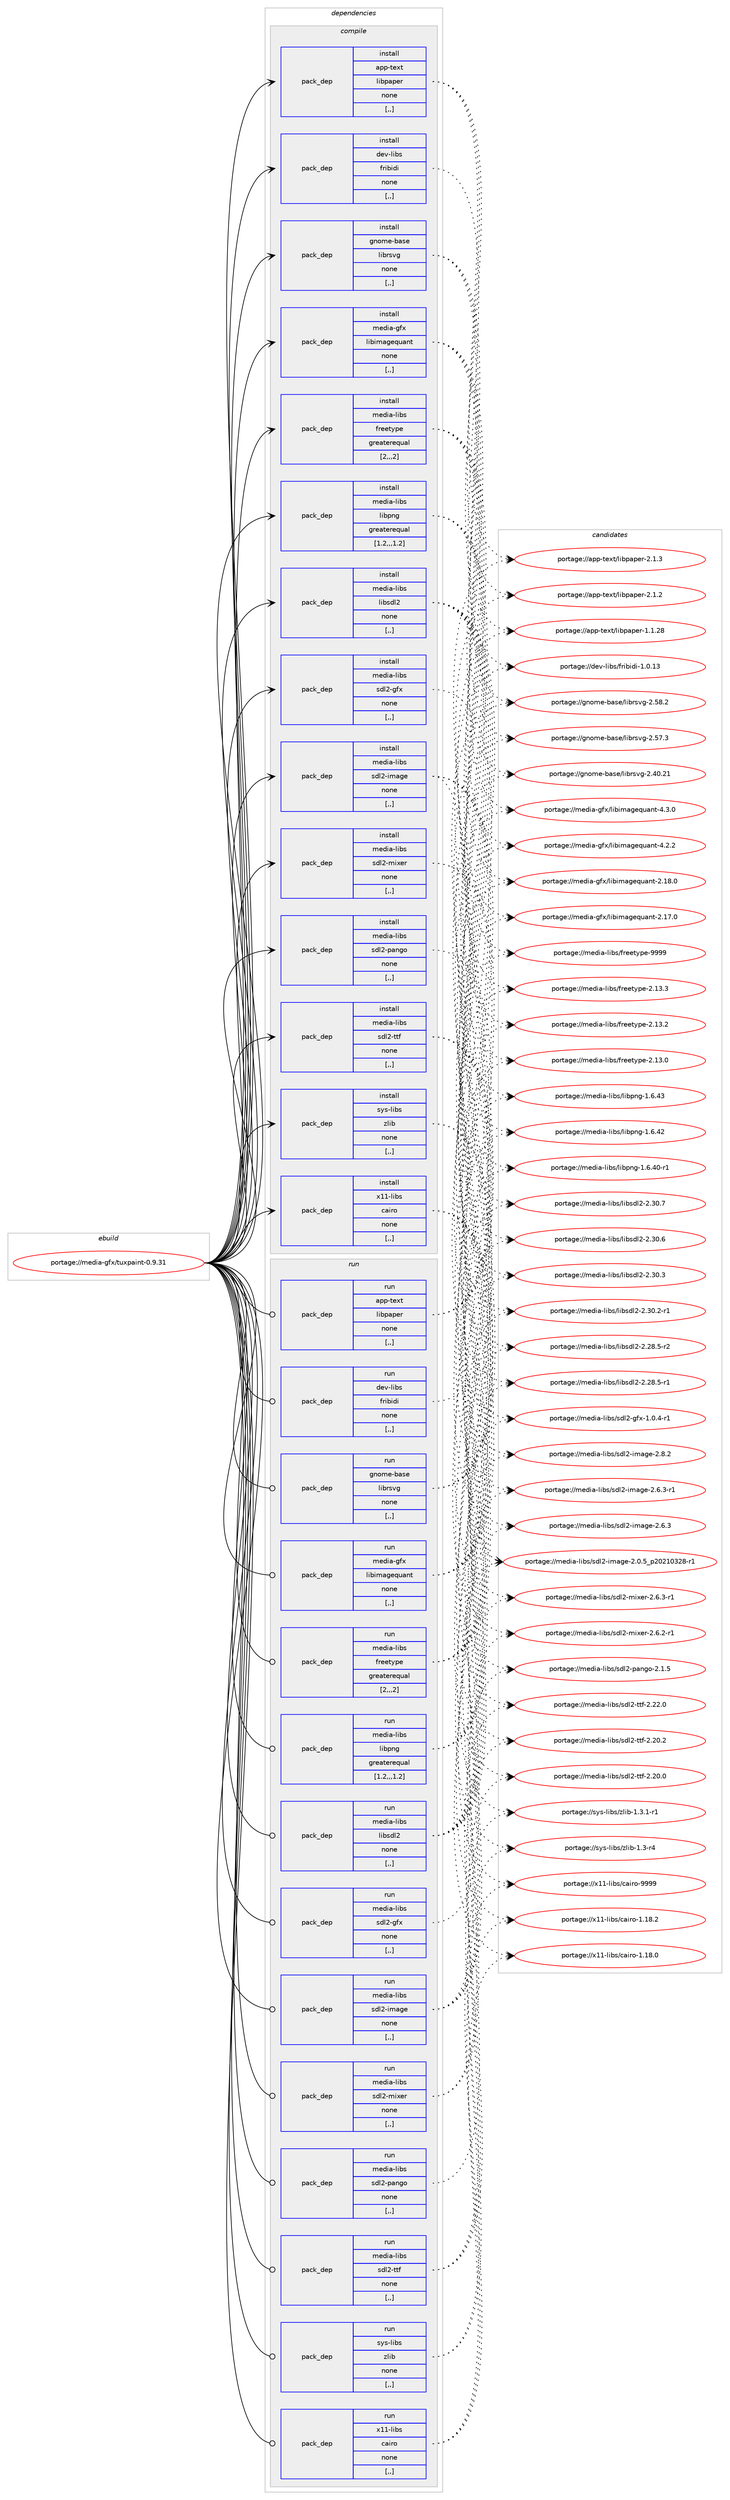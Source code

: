 digraph prolog {

# *************
# Graph options
# *************

newrank=true;
concentrate=true;
compound=true;
graph [rankdir=LR,fontname=Helvetica,fontsize=10,ranksep=1.5];#, ranksep=2.5, nodesep=0.2];
edge  [arrowhead=vee];
node  [fontname=Helvetica,fontsize=10];

# **********
# The ebuild
# **********

subgraph cluster_leftcol {
color=gray;
label=<<i>ebuild</i>>;
id [label="portage://media-gfx/tuxpaint-0.9.31", color=red, width=4, href="../media-gfx/tuxpaint-0.9.31.svg"];
}

# ****************
# The dependencies
# ****************

subgraph cluster_midcol {
color=gray;
label=<<i>dependencies</i>>;
subgraph cluster_compile {
fillcolor="#eeeeee";
style=filled;
label=<<i>compile</i>>;
subgraph pack590439 {
dependency803497 [label=<<TABLE BORDER="0" CELLBORDER="1" CELLSPACING="0" CELLPADDING="4" WIDTH="220"><TR><TD ROWSPAN="6" CELLPADDING="30">pack_dep</TD></TR><TR><TD WIDTH="110">install</TD></TR><TR><TD>app-text</TD></TR><TR><TD>libpaper</TD></TR><TR><TD>none</TD></TR><TR><TD>[,,]</TD></TR></TABLE>>, shape=none, color=blue];
}
id:e -> dependency803497:w [weight=20,style="solid",arrowhead="vee"];
subgraph pack590440 {
dependency803498 [label=<<TABLE BORDER="0" CELLBORDER="1" CELLSPACING="0" CELLPADDING="4" WIDTH="220"><TR><TD ROWSPAN="6" CELLPADDING="30">pack_dep</TD></TR><TR><TD WIDTH="110">install</TD></TR><TR><TD>dev-libs</TD></TR><TR><TD>fribidi</TD></TR><TR><TD>none</TD></TR><TR><TD>[,,]</TD></TR></TABLE>>, shape=none, color=blue];
}
id:e -> dependency803498:w [weight=20,style="solid",arrowhead="vee"];
subgraph pack590441 {
dependency803499 [label=<<TABLE BORDER="0" CELLBORDER="1" CELLSPACING="0" CELLPADDING="4" WIDTH="220"><TR><TD ROWSPAN="6" CELLPADDING="30">pack_dep</TD></TR><TR><TD WIDTH="110">install</TD></TR><TR><TD>gnome-base</TD></TR><TR><TD>librsvg</TD></TR><TR><TD>none</TD></TR><TR><TD>[,,]</TD></TR></TABLE>>, shape=none, color=blue];
}
id:e -> dependency803499:w [weight=20,style="solid",arrowhead="vee"];
subgraph pack590442 {
dependency803500 [label=<<TABLE BORDER="0" CELLBORDER="1" CELLSPACING="0" CELLPADDING="4" WIDTH="220"><TR><TD ROWSPAN="6" CELLPADDING="30">pack_dep</TD></TR><TR><TD WIDTH="110">install</TD></TR><TR><TD>media-gfx</TD></TR><TR><TD>libimagequant</TD></TR><TR><TD>none</TD></TR><TR><TD>[,,]</TD></TR></TABLE>>, shape=none, color=blue];
}
id:e -> dependency803500:w [weight=20,style="solid",arrowhead="vee"];
subgraph pack590443 {
dependency803501 [label=<<TABLE BORDER="0" CELLBORDER="1" CELLSPACING="0" CELLPADDING="4" WIDTH="220"><TR><TD ROWSPAN="6" CELLPADDING="30">pack_dep</TD></TR><TR><TD WIDTH="110">install</TD></TR><TR><TD>media-libs</TD></TR><TR><TD>freetype</TD></TR><TR><TD>greaterequal</TD></TR><TR><TD>[2,,,2]</TD></TR></TABLE>>, shape=none, color=blue];
}
id:e -> dependency803501:w [weight=20,style="solid",arrowhead="vee"];
subgraph pack590444 {
dependency803502 [label=<<TABLE BORDER="0" CELLBORDER="1" CELLSPACING="0" CELLPADDING="4" WIDTH="220"><TR><TD ROWSPAN="6" CELLPADDING="30">pack_dep</TD></TR><TR><TD WIDTH="110">install</TD></TR><TR><TD>media-libs</TD></TR><TR><TD>libpng</TD></TR><TR><TD>greaterequal</TD></TR><TR><TD>[1.2,,,1.2]</TD></TR></TABLE>>, shape=none, color=blue];
}
id:e -> dependency803502:w [weight=20,style="solid",arrowhead="vee"];
subgraph pack590445 {
dependency803503 [label=<<TABLE BORDER="0" CELLBORDER="1" CELLSPACING="0" CELLPADDING="4" WIDTH="220"><TR><TD ROWSPAN="6" CELLPADDING="30">pack_dep</TD></TR><TR><TD WIDTH="110">install</TD></TR><TR><TD>media-libs</TD></TR><TR><TD>libsdl2</TD></TR><TR><TD>none</TD></TR><TR><TD>[,,]</TD></TR></TABLE>>, shape=none, color=blue];
}
id:e -> dependency803503:w [weight=20,style="solid",arrowhead="vee"];
subgraph pack590446 {
dependency803504 [label=<<TABLE BORDER="0" CELLBORDER="1" CELLSPACING="0" CELLPADDING="4" WIDTH="220"><TR><TD ROWSPAN="6" CELLPADDING="30">pack_dep</TD></TR><TR><TD WIDTH="110">install</TD></TR><TR><TD>media-libs</TD></TR><TR><TD>sdl2-gfx</TD></TR><TR><TD>none</TD></TR><TR><TD>[,,]</TD></TR></TABLE>>, shape=none, color=blue];
}
id:e -> dependency803504:w [weight=20,style="solid",arrowhead="vee"];
subgraph pack590447 {
dependency803505 [label=<<TABLE BORDER="0" CELLBORDER="1" CELLSPACING="0" CELLPADDING="4" WIDTH="220"><TR><TD ROWSPAN="6" CELLPADDING="30">pack_dep</TD></TR><TR><TD WIDTH="110">install</TD></TR><TR><TD>media-libs</TD></TR><TR><TD>sdl2-image</TD></TR><TR><TD>none</TD></TR><TR><TD>[,,]</TD></TR></TABLE>>, shape=none, color=blue];
}
id:e -> dependency803505:w [weight=20,style="solid",arrowhead="vee"];
subgraph pack590448 {
dependency803506 [label=<<TABLE BORDER="0" CELLBORDER="1" CELLSPACING="0" CELLPADDING="4" WIDTH="220"><TR><TD ROWSPAN="6" CELLPADDING="30">pack_dep</TD></TR><TR><TD WIDTH="110">install</TD></TR><TR><TD>media-libs</TD></TR><TR><TD>sdl2-mixer</TD></TR><TR><TD>none</TD></TR><TR><TD>[,,]</TD></TR></TABLE>>, shape=none, color=blue];
}
id:e -> dependency803506:w [weight=20,style="solid",arrowhead="vee"];
subgraph pack590449 {
dependency803507 [label=<<TABLE BORDER="0" CELLBORDER="1" CELLSPACING="0" CELLPADDING="4" WIDTH="220"><TR><TD ROWSPAN="6" CELLPADDING="30">pack_dep</TD></TR><TR><TD WIDTH="110">install</TD></TR><TR><TD>media-libs</TD></TR><TR><TD>sdl2-pango</TD></TR><TR><TD>none</TD></TR><TR><TD>[,,]</TD></TR></TABLE>>, shape=none, color=blue];
}
id:e -> dependency803507:w [weight=20,style="solid",arrowhead="vee"];
subgraph pack590450 {
dependency803508 [label=<<TABLE BORDER="0" CELLBORDER="1" CELLSPACING="0" CELLPADDING="4" WIDTH="220"><TR><TD ROWSPAN="6" CELLPADDING="30">pack_dep</TD></TR><TR><TD WIDTH="110">install</TD></TR><TR><TD>media-libs</TD></TR><TR><TD>sdl2-ttf</TD></TR><TR><TD>none</TD></TR><TR><TD>[,,]</TD></TR></TABLE>>, shape=none, color=blue];
}
id:e -> dependency803508:w [weight=20,style="solid",arrowhead="vee"];
subgraph pack590451 {
dependency803509 [label=<<TABLE BORDER="0" CELLBORDER="1" CELLSPACING="0" CELLPADDING="4" WIDTH="220"><TR><TD ROWSPAN="6" CELLPADDING="30">pack_dep</TD></TR><TR><TD WIDTH="110">install</TD></TR><TR><TD>sys-libs</TD></TR><TR><TD>zlib</TD></TR><TR><TD>none</TD></TR><TR><TD>[,,]</TD></TR></TABLE>>, shape=none, color=blue];
}
id:e -> dependency803509:w [weight=20,style="solid",arrowhead="vee"];
subgraph pack590452 {
dependency803510 [label=<<TABLE BORDER="0" CELLBORDER="1" CELLSPACING="0" CELLPADDING="4" WIDTH="220"><TR><TD ROWSPAN="6" CELLPADDING="30">pack_dep</TD></TR><TR><TD WIDTH="110">install</TD></TR><TR><TD>x11-libs</TD></TR><TR><TD>cairo</TD></TR><TR><TD>none</TD></TR><TR><TD>[,,]</TD></TR></TABLE>>, shape=none, color=blue];
}
id:e -> dependency803510:w [weight=20,style="solid",arrowhead="vee"];
}
subgraph cluster_compileandrun {
fillcolor="#eeeeee";
style=filled;
label=<<i>compile and run</i>>;
}
subgraph cluster_run {
fillcolor="#eeeeee";
style=filled;
label=<<i>run</i>>;
subgraph pack590453 {
dependency803511 [label=<<TABLE BORDER="0" CELLBORDER="1" CELLSPACING="0" CELLPADDING="4" WIDTH="220"><TR><TD ROWSPAN="6" CELLPADDING="30">pack_dep</TD></TR><TR><TD WIDTH="110">run</TD></TR><TR><TD>app-text</TD></TR><TR><TD>libpaper</TD></TR><TR><TD>none</TD></TR><TR><TD>[,,]</TD></TR></TABLE>>, shape=none, color=blue];
}
id:e -> dependency803511:w [weight=20,style="solid",arrowhead="odot"];
subgraph pack590454 {
dependency803512 [label=<<TABLE BORDER="0" CELLBORDER="1" CELLSPACING="0" CELLPADDING="4" WIDTH="220"><TR><TD ROWSPAN="6" CELLPADDING="30">pack_dep</TD></TR><TR><TD WIDTH="110">run</TD></TR><TR><TD>dev-libs</TD></TR><TR><TD>fribidi</TD></TR><TR><TD>none</TD></TR><TR><TD>[,,]</TD></TR></TABLE>>, shape=none, color=blue];
}
id:e -> dependency803512:w [weight=20,style="solid",arrowhead="odot"];
subgraph pack590455 {
dependency803513 [label=<<TABLE BORDER="0" CELLBORDER="1" CELLSPACING="0" CELLPADDING="4" WIDTH="220"><TR><TD ROWSPAN="6" CELLPADDING="30">pack_dep</TD></TR><TR><TD WIDTH="110">run</TD></TR><TR><TD>gnome-base</TD></TR><TR><TD>librsvg</TD></TR><TR><TD>none</TD></TR><TR><TD>[,,]</TD></TR></TABLE>>, shape=none, color=blue];
}
id:e -> dependency803513:w [weight=20,style="solid",arrowhead="odot"];
subgraph pack590456 {
dependency803514 [label=<<TABLE BORDER="0" CELLBORDER="1" CELLSPACING="0" CELLPADDING="4" WIDTH="220"><TR><TD ROWSPAN="6" CELLPADDING="30">pack_dep</TD></TR><TR><TD WIDTH="110">run</TD></TR><TR><TD>media-gfx</TD></TR><TR><TD>libimagequant</TD></TR><TR><TD>none</TD></TR><TR><TD>[,,]</TD></TR></TABLE>>, shape=none, color=blue];
}
id:e -> dependency803514:w [weight=20,style="solid",arrowhead="odot"];
subgraph pack590457 {
dependency803515 [label=<<TABLE BORDER="0" CELLBORDER="1" CELLSPACING="0" CELLPADDING="4" WIDTH="220"><TR><TD ROWSPAN="6" CELLPADDING="30">pack_dep</TD></TR><TR><TD WIDTH="110">run</TD></TR><TR><TD>media-libs</TD></TR><TR><TD>freetype</TD></TR><TR><TD>greaterequal</TD></TR><TR><TD>[2,,,2]</TD></TR></TABLE>>, shape=none, color=blue];
}
id:e -> dependency803515:w [weight=20,style="solid",arrowhead="odot"];
subgraph pack590458 {
dependency803516 [label=<<TABLE BORDER="0" CELLBORDER="1" CELLSPACING="0" CELLPADDING="4" WIDTH="220"><TR><TD ROWSPAN="6" CELLPADDING="30">pack_dep</TD></TR><TR><TD WIDTH="110">run</TD></TR><TR><TD>media-libs</TD></TR><TR><TD>libpng</TD></TR><TR><TD>greaterequal</TD></TR><TR><TD>[1.2,,,1.2]</TD></TR></TABLE>>, shape=none, color=blue];
}
id:e -> dependency803516:w [weight=20,style="solid",arrowhead="odot"];
subgraph pack590459 {
dependency803517 [label=<<TABLE BORDER="0" CELLBORDER="1" CELLSPACING="0" CELLPADDING="4" WIDTH="220"><TR><TD ROWSPAN="6" CELLPADDING="30">pack_dep</TD></TR><TR><TD WIDTH="110">run</TD></TR><TR><TD>media-libs</TD></TR><TR><TD>libsdl2</TD></TR><TR><TD>none</TD></TR><TR><TD>[,,]</TD></TR></TABLE>>, shape=none, color=blue];
}
id:e -> dependency803517:w [weight=20,style="solid",arrowhead="odot"];
subgraph pack590460 {
dependency803518 [label=<<TABLE BORDER="0" CELLBORDER="1" CELLSPACING="0" CELLPADDING="4" WIDTH="220"><TR><TD ROWSPAN="6" CELLPADDING="30">pack_dep</TD></TR><TR><TD WIDTH="110">run</TD></TR><TR><TD>media-libs</TD></TR><TR><TD>sdl2-gfx</TD></TR><TR><TD>none</TD></TR><TR><TD>[,,]</TD></TR></TABLE>>, shape=none, color=blue];
}
id:e -> dependency803518:w [weight=20,style="solid",arrowhead="odot"];
subgraph pack590461 {
dependency803519 [label=<<TABLE BORDER="0" CELLBORDER="1" CELLSPACING="0" CELLPADDING="4" WIDTH="220"><TR><TD ROWSPAN="6" CELLPADDING="30">pack_dep</TD></TR><TR><TD WIDTH="110">run</TD></TR><TR><TD>media-libs</TD></TR><TR><TD>sdl2-image</TD></TR><TR><TD>none</TD></TR><TR><TD>[,,]</TD></TR></TABLE>>, shape=none, color=blue];
}
id:e -> dependency803519:w [weight=20,style="solid",arrowhead="odot"];
subgraph pack590462 {
dependency803520 [label=<<TABLE BORDER="0" CELLBORDER="1" CELLSPACING="0" CELLPADDING="4" WIDTH="220"><TR><TD ROWSPAN="6" CELLPADDING="30">pack_dep</TD></TR><TR><TD WIDTH="110">run</TD></TR><TR><TD>media-libs</TD></TR><TR><TD>sdl2-mixer</TD></TR><TR><TD>none</TD></TR><TR><TD>[,,]</TD></TR></TABLE>>, shape=none, color=blue];
}
id:e -> dependency803520:w [weight=20,style="solid",arrowhead="odot"];
subgraph pack590463 {
dependency803521 [label=<<TABLE BORDER="0" CELLBORDER="1" CELLSPACING="0" CELLPADDING="4" WIDTH="220"><TR><TD ROWSPAN="6" CELLPADDING="30">pack_dep</TD></TR><TR><TD WIDTH="110">run</TD></TR><TR><TD>media-libs</TD></TR><TR><TD>sdl2-pango</TD></TR><TR><TD>none</TD></TR><TR><TD>[,,]</TD></TR></TABLE>>, shape=none, color=blue];
}
id:e -> dependency803521:w [weight=20,style="solid",arrowhead="odot"];
subgraph pack590464 {
dependency803522 [label=<<TABLE BORDER="0" CELLBORDER="1" CELLSPACING="0" CELLPADDING="4" WIDTH="220"><TR><TD ROWSPAN="6" CELLPADDING="30">pack_dep</TD></TR><TR><TD WIDTH="110">run</TD></TR><TR><TD>media-libs</TD></TR><TR><TD>sdl2-ttf</TD></TR><TR><TD>none</TD></TR><TR><TD>[,,]</TD></TR></TABLE>>, shape=none, color=blue];
}
id:e -> dependency803522:w [weight=20,style="solid",arrowhead="odot"];
subgraph pack590465 {
dependency803523 [label=<<TABLE BORDER="0" CELLBORDER="1" CELLSPACING="0" CELLPADDING="4" WIDTH="220"><TR><TD ROWSPAN="6" CELLPADDING="30">pack_dep</TD></TR><TR><TD WIDTH="110">run</TD></TR><TR><TD>sys-libs</TD></TR><TR><TD>zlib</TD></TR><TR><TD>none</TD></TR><TR><TD>[,,]</TD></TR></TABLE>>, shape=none, color=blue];
}
id:e -> dependency803523:w [weight=20,style="solid",arrowhead="odot"];
subgraph pack590466 {
dependency803524 [label=<<TABLE BORDER="0" CELLBORDER="1" CELLSPACING="0" CELLPADDING="4" WIDTH="220"><TR><TD ROWSPAN="6" CELLPADDING="30">pack_dep</TD></TR><TR><TD WIDTH="110">run</TD></TR><TR><TD>x11-libs</TD></TR><TR><TD>cairo</TD></TR><TR><TD>none</TD></TR><TR><TD>[,,]</TD></TR></TABLE>>, shape=none, color=blue];
}
id:e -> dependency803524:w [weight=20,style="solid",arrowhead="odot"];
}
}

# **************
# The candidates
# **************

subgraph cluster_choices {
rank=same;
color=gray;
label=<<i>candidates</i>>;

subgraph choice590439 {
color=black;
nodesep=1;
choice9711211245116101120116471081059811297112101114455046494651 [label="portage://app-text/libpaper-2.1.3", color=red, width=4,href="../app-text/libpaper-2.1.3.svg"];
choice9711211245116101120116471081059811297112101114455046494650 [label="portage://app-text/libpaper-2.1.2", color=red, width=4,href="../app-text/libpaper-2.1.2.svg"];
choice971121124511610112011647108105981129711210111445494649465056 [label="portage://app-text/libpaper-1.1.28", color=red, width=4,href="../app-text/libpaper-1.1.28.svg"];
dependency803497:e -> choice9711211245116101120116471081059811297112101114455046494651:w [style=dotted,weight="100"];
dependency803497:e -> choice9711211245116101120116471081059811297112101114455046494650:w [style=dotted,weight="100"];
dependency803497:e -> choice971121124511610112011647108105981129711210111445494649465056:w [style=dotted,weight="100"];
}
subgraph choice590440 {
color=black;
nodesep=1;
choice1001011184510810598115471021141059810510010545494648464951 [label="portage://dev-libs/fribidi-1.0.13", color=red, width=4,href="../dev-libs/fribidi-1.0.13.svg"];
dependency803498:e -> choice1001011184510810598115471021141059810510010545494648464951:w [style=dotted,weight="100"];
}
subgraph choice590441 {
color=black;
nodesep=1;
choice103110111109101459897115101471081059811411511810345504653564650 [label="portage://gnome-base/librsvg-2.58.2", color=red, width=4,href="../gnome-base/librsvg-2.58.2.svg"];
choice103110111109101459897115101471081059811411511810345504653554651 [label="portage://gnome-base/librsvg-2.57.3", color=red, width=4,href="../gnome-base/librsvg-2.57.3.svg"];
choice10311011110910145989711510147108105981141151181034550465248465049 [label="portage://gnome-base/librsvg-2.40.21", color=red, width=4,href="../gnome-base/librsvg-2.40.21.svg"];
dependency803499:e -> choice103110111109101459897115101471081059811411511810345504653564650:w [style=dotted,weight="100"];
dependency803499:e -> choice103110111109101459897115101471081059811411511810345504653554651:w [style=dotted,weight="100"];
dependency803499:e -> choice10311011110910145989711510147108105981141151181034550465248465049:w [style=dotted,weight="100"];
}
subgraph choice590442 {
color=black;
nodesep=1;
choice109101100105974510310212047108105981051099710310111311797110116455246514648 [label="portage://media-gfx/libimagequant-4.3.0", color=red, width=4,href="../media-gfx/libimagequant-4.3.0.svg"];
choice109101100105974510310212047108105981051099710310111311797110116455246504650 [label="portage://media-gfx/libimagequant-4.2.2", color=red, width=4,href="../media-gfx/libimagequant-4.2.2.svg"];
choice10910110010597451031021204710810598105109971031011131179711011645504649564648 [label="portage://media-gfx/libimagequant-2.18.0", color=red, width=4,href="../media-gfx/libimagequant-2.18.0.svg"];
choice10910110010597451031021204710810598105109971031011131179711011645504649554648 [label="portage://media-gfx/libimagequant-2.17.0", color=red, width=4,href="../media-gfx/libimagequant-2.17.0.svg"];
dependency803500:e -> choice109101100105974510310212047108105981051099710310111311797110116455246514648:w [style=dotted,weight="100"];
dependency803500:e -> choice109101100105974510310212047108105981051099710310111311797110116455246504650:w [style=dotted,weight="100"];
dependency803500:e -> choice10910110010597451031021204710810598105109971031011131179711011645504649564648:w [style=dotted,weight="100"];
dependency803500:e -> choice10910110010597451031021204710810598105109971031011131179711011645504649554648:w [style=dotted,weight="100"];
}
subgraph choice590443 {
color=black;
nodesep=1;
choice109101100105974510810598115471021141011011161211121014557575757 [label="portage://media-libs/freetype-9999", color=red, width=4,href="../media-libs/freetype-9999.svg"];
choice1091011001059745108105981154710211410110111612111210145504649514651 [label="portage://media-libs/freetype-2.13.3", color=red, width=4,href="../media-libs/freetype-2.13.3.svg"];
choice1091011001059745108105981154710211410110111612111210145504649514650 [label="portage://media-libs/freetype-2.13.2", color=red, width=4,href="../media-libs/freetype-2.13.2.svg"];
choice1091011001059745108105981154710211410110111612111210145504649514648 [label="portage://media-libs/freetype-2.13.0", color=red, width=4,href="../media-libs/freetype-2.13.0.svg"];
dependency803501:e -> choice109101100105974510810598115471021141011011161211121014557575757:w [style=dotted,weight="100"];
dependency803501:e -> choice1091011001059745108105981154710211410110111612111210145504649514651:w [style=dotted,weight="100"];
dependency803501:e -> choice1091011001059745108105981154710211410110111612111210145504649514650:w [style=dotted,weight="100"];
dependency803501:e -> choice1091011001059745108105981154710211410110111612111210145504649514648:w [style=dotted,weight="100"];
}
subgraph choice590444 {
color=black;
nodesep=1;
choice109101100105974510810598115471081059811211010345494654465251 [label="portage://media-libs/libpng-1.6.43", color=red, width=4,href="../media-libs/libpng-1.6.43.svg"];
choice109101100105974510810598115471081059811211010345494654465250 [label="portage://media-libs/libpng-1.6.42", color=red, width=4,href="../media-libs/libpng-1.6.42.svg"];
choice1091011001059745108105981154710810598112110103454946544652484511449 [label="portage://media-libs/libpng-1.6.40-r1", color=red, width=4,href="../media-libs/libpng-1.6.40-r1.svg"];
dependency803502:e -> choice109101100105974510810598115471081059811211010345494654465251:w [style=dotted,weight="100"];
dependency803502:e -> choice109101100105974510810598115471081059811211010345494654465250:w [style=dotted,weight="100"];
dependency803502:e -> choice1091011001059745108105981154710810598112110103454946544652484511449:w [style=dotted,weight="100"];
}
subgraph choice590445 {
color=black;
nodesep=1;
choice10910110010597451081059811547108105981151001085045504651484655 [label="portage://media-libs/libsdl2-2.30.7", color=red, width=4,href="../media-libs/libsdl2-2.30.7.svg"];
choice10910110010597451081059811547108105981151001085045504651484654 [label="portage://media-libs/libsdl2-2.30.6", color=red, width=4,href="../media-libs/libsdl2-2.30.6.svg"];
choice10910110010597451081059811547108105981151001085045504651484651 [label="portage://media-libs/libsdl2-2.30.3", color=red, width=4,href="../media-libs/libsdl2-2.30.3.svg"];
choice109101100105974510810598115471081059811510010850455046514846504511449 [label="portage://media-libs/libsdl2-2.30.2-r1", color=red, width=4,href="../media-libs/libsdl2-2.30.2-r1.svg"];
choice109101100105974510810598115471081059811510010850455046505646534511450 [label="portage://media-libs/libsdl2-2.28.5-r2", color=red, width=4,href="../media-libs/libsdl2-2.28.5-r2.svg"];
choice109101100105974510810598115471081059811510010850455046505646534511449 [label="portage://media-libs/libsdl2-2.28.5-r1", color=red, width=4,href="../media-libs/libsdl2-2.28.5-r1.svg"];
dependency803503:e -> choice10910110010597451081059811547108105981151001085045504651484655:w [style=dotted,weight="100"];
dependency803503:e -> choice10910110010597451081059811547108105981151001085045504651484654:w [style=dotted,weight="100"];
dependency803503:e -> choice10910110010597451081059811547108105981151001085045504651484651:w [style=dotted,weight="100"];
dependency803503:e -> choice109101100105974510810598115471081059811510010850455046514846504511449:w [style=dotted,weight="100"];
dependency803503:e -> choice109101100105974510810598115471081059811510010850455046505646534511450:w [style=dotted,weight="100"];
dependency803503:e -> choice109101100105974510810598115471081059811510010850455046505646534511449:w [style=dotted,weight="100"];
}
subgraph choice590446 {
color=black;
nodesep=1;
choice1091011001059745108105981154711510010850451031021204549464846524511449 [label="portage://media-libs/sdl2-gfx-1.0.4-r1", color=red, width=4,href="../media-libs/sdl2-gfx-1.0.4-r1.svg"];
dependency803504:e -> choice1091011001059745108105981154711510010850451031021204549464846524511449:w [style=dotted,weight="100"];
}
subgraph choice590447 {
color=black;
nodesep=1;
choice10910110010597451081059811547115100108504510510997103101455046564650 [label="portage://media-libs/sdl2-image-2.8.2", color=red, width=4,href="../media-libs/sdl2-image-2.8.2.svg"];
choice109101100105974510810598115471151001085045105109971031014550465446514511449 [label="portage://media-libs/sdl2-image-2.6.3-r1", color=red, width=4,href="../media-libs/sdl2-image-2.6.3-r1.svg"];
choice10910110010597451081059811547115100108504510510997103101455046544651 [label="portage://media-libs/sdl2-image-2.6.3", color=red, width=4,href="../media-libs/sdl2-image-2.6.3.svg"];
choice109101100105974510810598115471151001085045105109971031014550464846539511250485049485150564511449 [label="portage://media-libs/sdl2-image-2.0.5_p20210328-r1", color=red, width=4,href="../media-libs/sdl2-image-2.0.5_p20210328-r1.svg"];
dependency803505:e -> choice10910110010597451081059811547115100108504510510997103101455046564650:w [style=dotted,weight="100"];
dependency803505:e -> choice109101100105974510810598115471151001085045105109971031014550465446514511449:w [style=dotted,weight="100"];
dependency803505:e -> choice10910110010597451081059811547115100108504510510997103101455046544651:w [style=dotted,weight="100"];
dependency803505:e -> choice109101100105974510810598115471151001085045105109971031014550464846539511250485049485150564511449:w [style=dotted,weight="100"];
}
subgraph choice590448 {
color=black;
nodesep=1;
choice1091011001059745108105981154711510010850451091051201011144550465446514511449 [label="portage://media-libs/sdl2-mixer-2.6.3-r1", color=red, width=4,href="../media-libs/sdl2-mixer-2.6.3-r1.svg"];
choice1091011001059745108105981154711510010850451091051201011144550465446504511449 [label="portage://media-libs/sdl2-mixer-2.6.2-r1", color=red, width=4,href="../media-libs/sdl2-mixer-2.6.2-r1.svg"];
dependency803506:e -> choice1091011001059745108105981154711510010850451091051201011144550465446514511449:w [style=dotted,weight="100"];
dependency803506:e -> choice1091011001059745108105981154711510010850451091051201011144550465446504511449:w [style=dotted,weight="100"];
}
subgraph choice590449 {
color=black;
nodesep=1;
choice10910110010597451081059811547115100108504511297110103111455046494653 [label="portage://media-libs/sdl2-pango-2.1.5", color=red, width=4,href="../media-libs/sdl2-pango-2.1.5.svg"];
dependency803507:e -> choice10910110010597451081059811547115100108504511297110103111455046494653:w [style=dotted,weight="100"];
}
subgraph choice590450 {
color=black;
nodesep=1;
choice10910110010597451081059811547115100108504511611610245504650504648 [label="portage://media-libs/sdl2-ttf-2.22.0", color=red, width=4,href="../media-libs/sdl2-ttf-2.22.0.svg"];
choice10910110010597451081059811547115100108504511611610245504650484650 [label="portage://media-libs/sdl2-ttf-2.20.2", color=red, width=4,href="../media-libs/sdl2-ttf-2.20.2.svg"];
choice10910110010597451081059811547115100108504511611610245504650484648 [label="portage://media-libs/sdl2-ttf-2.20.0", color=red, width=4,href="../media-libs/sdl2-ttf-2.20.0.svg"];
dependency803508:e -> choice10910110010597451081059811547115100108504511611610245504650504648:w [style=dotted,weight="100"];
dependency803508:e -> choice10910110010597451081059811547115100108504511611610245504650484650:w [style=dotted,weight="100"];
dependency803508:e -> choice10910110010597451081059811547115100108504511611610245504650484648:w [style=dotted,weight="100"];
}
subgraph choice590451 {
color=black;
nodesep=1;
choice115121115451081059811547122108105984549465146494511449 [label="portage://sys-libs/zlib-1.3.1-r1", color=red, width=4,href="../sys-libs/zlib-1.3.1-r1.svg"];
choice11512111545108105981154712210810598454946514511452 [label="portage://sys-libs/zlib-1.3-r4", color=red, width=4,href="../sys-libs/zlib-1.3-r4.svg"];
dependency803509:e -> choice115121115451081059811547122108105984549465146494511449:w [style=dotted,weight="100"];
dependency803509:e -> choice11512111545108105981154712210810598454946514511452:w [style=dotted,weight="100"];
}
subgraph choice590452 {
color=black;
nodesep=1;
choice120494945108105981154799971051141114557575757 [label="portage://x11-libs/cairo-9999", color=red, width=4,href="../x11-libs/cairo-9999.svg"];
choice1204949451081059811547999710511411145494649564650 [label="portage://x11-libs/cairo-1.18.2", color=red, width=4,href="../x11-libs/cairo-1.18.2.svg"];
choice1204949451081059811547999710511411145494649564648 [label="portage://x11-libs/cairo-1.18.0", color=red, width=4,href="../x11-libs/cairo-1.18.0.svg"];
dependency803510:e -> choice120494945108105981154799971051141114557575757:w [style=dotted,weight="100"];
dependency803510:e -> choice1204949451081059811547999710511411145494649564650:w [style=dotted,weight="100"];
dependency803510:e -> choice1204949451081059811547999710511411145494649564648:w [style=dotted,weight="100"];
}
subgraph choice590453 {
color=black;
nodesep=1;
choice9711211245116101120116471081059811297112101114455046494651 [label="portage://app-text/libpaper-2.1.3", color=red, width=4,href="../app-text/libpaper-2.1.3.svg"];
choice9711211245116101120116471081059811297112101114455046494650 [label="portage://app-text/libpaper-2.1.2", color=red, width=4,href="../app-text/libpaper-2.1.2.svg"];
choice971121124511610112011647108105981129711210111445494649465056 [label="portage://app-text/libpaper-1.1.28", color=red, width=4,href="../app-text/libpaper-1.1.28.svg"];
dependency803511:e -> choice9711211245116101120116471081059811297112101114455046494651:w [style=dotted,weight="100"];
dependency803511:e -> choice9711211245116101120116471081059811297112101114455046494650:w [style=dotted,weight="100"];
dependency803511:e -> choice971121124511610112011647108105981129711210111445494649465056:w [style=dotted,weight="100"];
}
subgraph choice590454 {
color=black;
nodesep=1;
choice1001011184510810598115471021141059810510010545494648464951 [label="portage://dev-libs/fribidi-1.0.13", color=red, width=4,href="../dev-libs/fribidi-1.0.13.svg"];
dependency803512:e -> choice1001011184510810598115471021141059810510010545494648464951:w [style=dotted,weight="100"];
}
subgraph choice590455 {
color=black;
nodesep=1;
choice103110111109101459897115101471081059811411511810345504653564650 [label="portage://gnome-base/librsvg-2.58.2", color=red, width=4,href="../gnome-base/librsvg-2.58.2.svg"];
choice103110111109101459897115101471081059811411511810345504653554651 [label="portage://gnome-base/librsvg-2.57.3", color=red, width=4,href="../gnome-base/librsvg-2.57.3.svg"];
choice10311011110910145989711510147108105981141151181034550465248465049 [label="portage://gnome-base/librsvg-2.40.21", color=red, width=4,href="../gnome-base/librsvg-2.40.21.svg"];
dependency803513:e -> choice103110111109101459897115101471081059811411511810345504653564650:w [style=dotted,weight="100"];
dependency803513:e -> choice103110111109101459897115101471081059811411511810345504653554651:w [style=dotted,weight="100"];
dependency803513:e -> choice10311011110910145989711510147108105981141151181034550465248465049:w [style=dotted,weight="100"];
}
subgraph choice590456 {
color=black;
nodesep=1;
choice109101100105974510310212047108105981051099710310111311797110116455246514648 [label="portage://media-gfx/libimagequant-4.3.0", color=red, width=4,href="../media-gfx/libimagequant-4.3.0.svg"];
choice109101100105974510310212047108105981051099710310111311797110116455246504650 [label="portage://media-gfx/libimagequant-4.2.2", color=red, width=4,href="../media-gfx/libimagequant-4.2.2.svg"];
choice10910110010597451031021204710810598105109971031011131179711011645504649564648 [label="portage://media-gfx/libimagequant-2.18.0", color=red, width=4,href="../media-gfx/libimagequant-2.18.0.svg"];
choice10910110010597451031021204710810598105109971031011131179711011645504649554648 [label="portage://media-gfx/libimagequant-2.17.0", color=red, width=4,href="../media-gfx/libimagequant-2.17.0.svg"];
dependency803514:e -> choice109101100105974510310212047108105981051099710310111311797110116455246514648:w [style=dotted,weight="100"];
dependency803514:e -> choice109101100105974510310212047108105981051099710310111311797110116455246504650:w [style=dotted,weight="100"];
dependency803514:e -> choice10910110010597451031021204710810598105109971031011131179711011645504649564648:w [style=dotted,weight="100"];
dependency803514:e -> choice10910110010597451031021204710810598105109971031011131179711011645504649554648:w [style=dotted,weight="100"];
}
subgraph choice590457 {
color=black;
nodesep=1;
choice109101100105974510810598115471021141011011161211121014557575757 [label="portage://media-libs/freetype-9999", color=red, width=4,href="../media-libs/freetype-9999.svg"];
choice1091011001059745108105981154710211410110111612111210145504649514651 [label="portage://media-libs/freetype-2.13.3", color=red, width=4,href="../media-libs/freetype-2.13.3.svg"];
choice1091011001059745108105981154710211410110111612111210145504649514650 [label="portage://media-libs/freetype-2.13.2", color=red, width=4,href="../media-libs/freetype-2.13.2.svg"];
choice1091011001059745108105981154710211410110111612111210145504649514648 [label="portage://media-libs/freetype-2.13.0", color=red, width=4,href="../media-libs/freetype-2.13.0.svg"];
dependency803515:e -> choice109101100105974510810598115471021141011011161211121014557575757:w [style=dotted,weight="100"];
dependency803515:e -> choice1091011001059745108105981154710211410110111612111210145504649514651:w [style=dotted,weight="100"];
dependency803515:e -> choice1091011001059745108105981154710211410110111612111210145504649514650:w [style=dotted,weight="100"];
dependency803515:e -> choice1091011001059745108105981154710211410110111612111210145504649514648:w [style=dotted,weight="100"];
}
subgraph choice590458 {
color=black;
nodesep=1;
choice109101100105974510810598115471081059811211010345494654465251 [label="portage://media-libs/libpng-1.6.43", color=red, width=4,href="../media-libs/libpng-1.6.43.svg"];
choice109101100105974510810598115471081059811211010345494654465250 [label="portage://media-libs/libpng-1.6.42", color=red, width=4,href="../media-libs/libpng-1.6.42.svg"];
choice1091011001059745108105981154710810598112110103454946544652484511449 [label="portage://media-libs/libpng-1.6.40-r1", color=red, width=4,href="../media-libs/libpng-1.6.40-r1.svg"];
dependency803516:e -> choice109101100105974510810598115471081059811211010345494654465251:w [style=dotted,weight="100"];
dependency803516:e -> choice109101100105974510810598115471081059811211010345494654465250:w [style=dotted,weight="100"];
dependency803516:e -> choice1091011001059745108105981154710810598112110103454946544652484511449:w [style=dotted,weight="100"];
}
subgraph choice590459 {
color=black;
nodesep=1;
choice10910110010597451081059811547108105981151001085045504651484655 [label="portage://media-libs/libsdl2-2.30.7", color=red, width=4,href="../media-libs/libsdl2-2.30.7.svg"];
choice10910110010597451081059811547108105981151001085045504651484654 [label="portage://media-libs/libsdl2-2.30.6", color=red, width=4,href="../media-libs/libsdl2-2.30.6.svg"];
choice10910110010597451081059811547108105981151001085045504651484651 [label="portage://media-libs/libsdl2-2.30.3", color=red, width=4,href="../media-libs/libsdl2-2.30.3.svg"];
choice109101100105974510810598115471081059811510010850455046514846504511449 [label="portage://media-libs/libsdl2-2.30.2-r1", color=red, width=4,href="../media-libs/libsdl2-2.30.2-r1.svg"];
choice109101100105974510810598115471081059811510010850455046505646534511450 [label="portage://media-libs/libsdl2-2.28.5-r2", color=red, width=4,href="../media-libs/libsdl2-2.28.5-r2.svg"];
choice109101100105974510810598115471081059811510010850455046505646534511449 [label="portage://media-libs/libsdl2-2.28.5-r1", color=red, width=4,href="../media-libs/libsdl2-2.28.5-r1.svg"];
dependency803517:e -> choice10910110010597451081059811547108105981151001085045504651484655:w [style=dotted,weight="100"];
dependency803517:e -> choice10910110010597451081059811547108105981151001085045504651484654:w [style=dotted,weight="100"];
dependency803517:e -> choice10910110010597451081059811547108105981151001085045504651484651:w [style=dotted,weight="100"];
dependency803517:e -> choice109101100105974510810598115471081059811510010850455046514846504511449:w [style=dotted,weight="100"];
dependency803517:e -> choice109101100105974510810598115471081059811510010850455046505646534511450:w [style=dotted,weight="100"];
dependency803517:e -> choice109101100105974510810598115471081059811510010850455046505646534511449:w [style=dotted,weight="100"];
}
subgraph choice590460 {
color=black;
nodesep=1;
choice1091011001059745108105981154711510010850451031021204549464846524511449 [label="portage://media-libs/sdl2-gfx-1.0.4-r1", color=red, width=4,href="../media-libs/sdl2-gfx-1.0.4-r1.svg"];
dependency803518:e -> choice1091011001059745108105981154711510010850451031021204549464846524511449:w [style=dotted,weight="100"];
}
subgraph choice590461 {
color=black;
nodesep=1;
choice10910110010597451081059811547115100108504510510997103101455046564650 [label="portage://media-libs/sdl2-image-2.8.2", color=red, width=4,href="../media-libs/sdl2-image-2.8.2.svg"];
choice109101100105974510810598115471151001085045105109971031014550465446514511449 [label="portage://media-libs/sdl2-image-2.6.3-r1", color=red, width=4,href="../media-libs/sdl2-image-2.6.3-r1.svg"];
choice10910110010597451081059811547115100108504510510997103101455046544651 [label="portage://media-libs/sdl2-image-2.6.3", color=red, width=4,href="../media-libs/sdl2-image-2.6.3.svg"];
choice109101100105974510810598115471151001085045105109971031014550464846539511250485049485150564511449 [label="portage://media-libs/sdl2-image-2.0.5_p20210328-r1", color=red, width=4,href="../media-libs/sdl2-image-2.0.5_p20210328-r1.svg"];
dependency803519:e -> choice10910110010597451081059811547115100108504510510997103101455046564650:w [style=dotted,weight="100"];
dependency803519:e -> choice109101100105974510810598115471151001085045105109971031014550465446514511449:w [style=dotted,weight="100"];
dependency803519:e -> choice10910110010597451081059811547115100108504510510997103101455046544651:w [style=dotted,weight="100"];
dependency803519:e -> choice109101100105974510810598115471151001085045105109971031014550464846539511250485049485150564511449:w [style=dotted,weight="100"];
}
subgraph choice590462 {
color=black;
nodesep=1;
choice1091011001059745108105981154711510010850451091051201011144550465446514511449 [label="portage://media-libs/sdl2-mixer-2.6.3-r1", color=red, width=4,href="../media-libs/sdl2-mixer-2.6.3-r1.svg"];
choice1091011001059745108105981154711510010850451091051201011144550465446504511449 [label="portage://media-libs/sdl2-mixer-2.6.2-r1", color=red, width=4,href="../media-libs/sdl2-mixer-2.6.2-r1.svg"];
dependency803520:e -> choice1091011001059745108105981154711510010850451091051201011144550465446514511449:w [style=dotted,weight="100"];
dependency803520:e -> choice1091011001059745108105981154711510010850451091051201011144550465446504511449:w [style=dotted,weight="100"];
}
subgraph choice590463 {
color=black;
nodesep=1;
choice10910110010597451081059811547115100108504511297110103111455046494653 [label="portage://media-libs/sdl2-pango-2.1.5", color=red, width=4,href="../media-libs/sdl2-pango-2.1.5.svg"];
dependency803521:e -> choice10910110010597451081059811547115100108504511297110103111455046494653:w [style=dotted,weight="100"];
}
subgraph choice590464 {
color=black;
nodesep=1;
choice10910110010597451081059811547115100108504511611610245504650504648 [label="portage://media-libs/sdl2-ttf-2.22.0", color=red, width=4,href="../media-libs/sdl2-ttf-2.22.0.svg"];
choice10910110010597451081059811547115100108504511611610245504650484650 [label="portage://media-libs/sdl2-ttf-2.20.2", color=red, width=4,href="../media-libs/sdl2-ttf-2.20.2.svg"];
choice10910110010597451081059811547115100108504511611610245504650484648 [label="portage://media-libs/sdl2-ttf-2.20.0", color=red, width=4,href="../media-libs/sdl2-ttf-2.20.0.svg"];
dependency803522:e -> choice10910110010597451081059811547115100108504511611610245504650504648:w [style=dotted,weight="100"];
dependency803522:e -> choice10910110010597451081059811547115100108504511611610245504650484650:w [style=dotted,weight="100"];
dependency803522:e -> choice10910110010597451081059811547115100108504511611610245504650484648:w [style=dotted,weight="100"];
}
subgraph choice590465 {
color=black;
nodesep=1;
choice115121115451081059811547122108105984549465146494511449 [label="portage://sys-libs/zlib-1.3.1-r1", color=red, width=4,href="../sys-libs/zlib-1.3.1-r1.svg"];
choice11512111545108105981154712210810598454946514511452 [label="portage://sys-libs/zlib-1.3-r4", color=red, width=4,href="../sys-libs/zlib-1.3-r4.svg"];
dependency803523:e -> choice115121115451081059811547122108105984549465146494511449:w [style=dotted,weight="100"];
dependency803523:e -> choice11512111545108105981154712210810598454946514511452:w [style=dotted,weight="100"];
}
subgraph choice590466 {
color=black;
nodesep=1;
choice120494945108105981154799971051141114557575757 [label="portage://x11-libs/cairo-9999", color=red, width=4,href="../x11-libs/cairo-9999.svg"];
choice1204949451081059811547999710511411145494649564650 [label="portage://x11-libs/cairo-1.18.2", color=red, width=4,href="../x11-libs/cairo-1.18.2.svg"];
choice1204949451081059811547999710511411145494649564648 [label="portage://x11-libs/cairo-1.18.0", color=red, width=4,href="../x11-libs/cairo-1.18.0.svg"];
dependency803524:e -> choice120494945108105981154799971051141114557575757:w [style=dotted,weight="100"];
dependency803524:e -> choice1204949451081059811547999710511411145494649564650:w [style=dotted,weight="100"];
dependency803524:e -> choice1204949451081059811547999710511411145494649564648:w [style=dotted,weight="100"];
}
}

}
